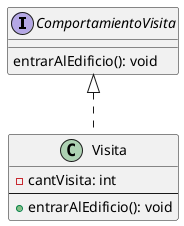 @startuml

interface ComportamientoVisita{
    entrarAlEdificio(): void
}

class Visita{
    -cantVisita: int
    --
    +entrarAlEdificio(): void
}

ComportamientoVisita <|.. Visita

@enduml